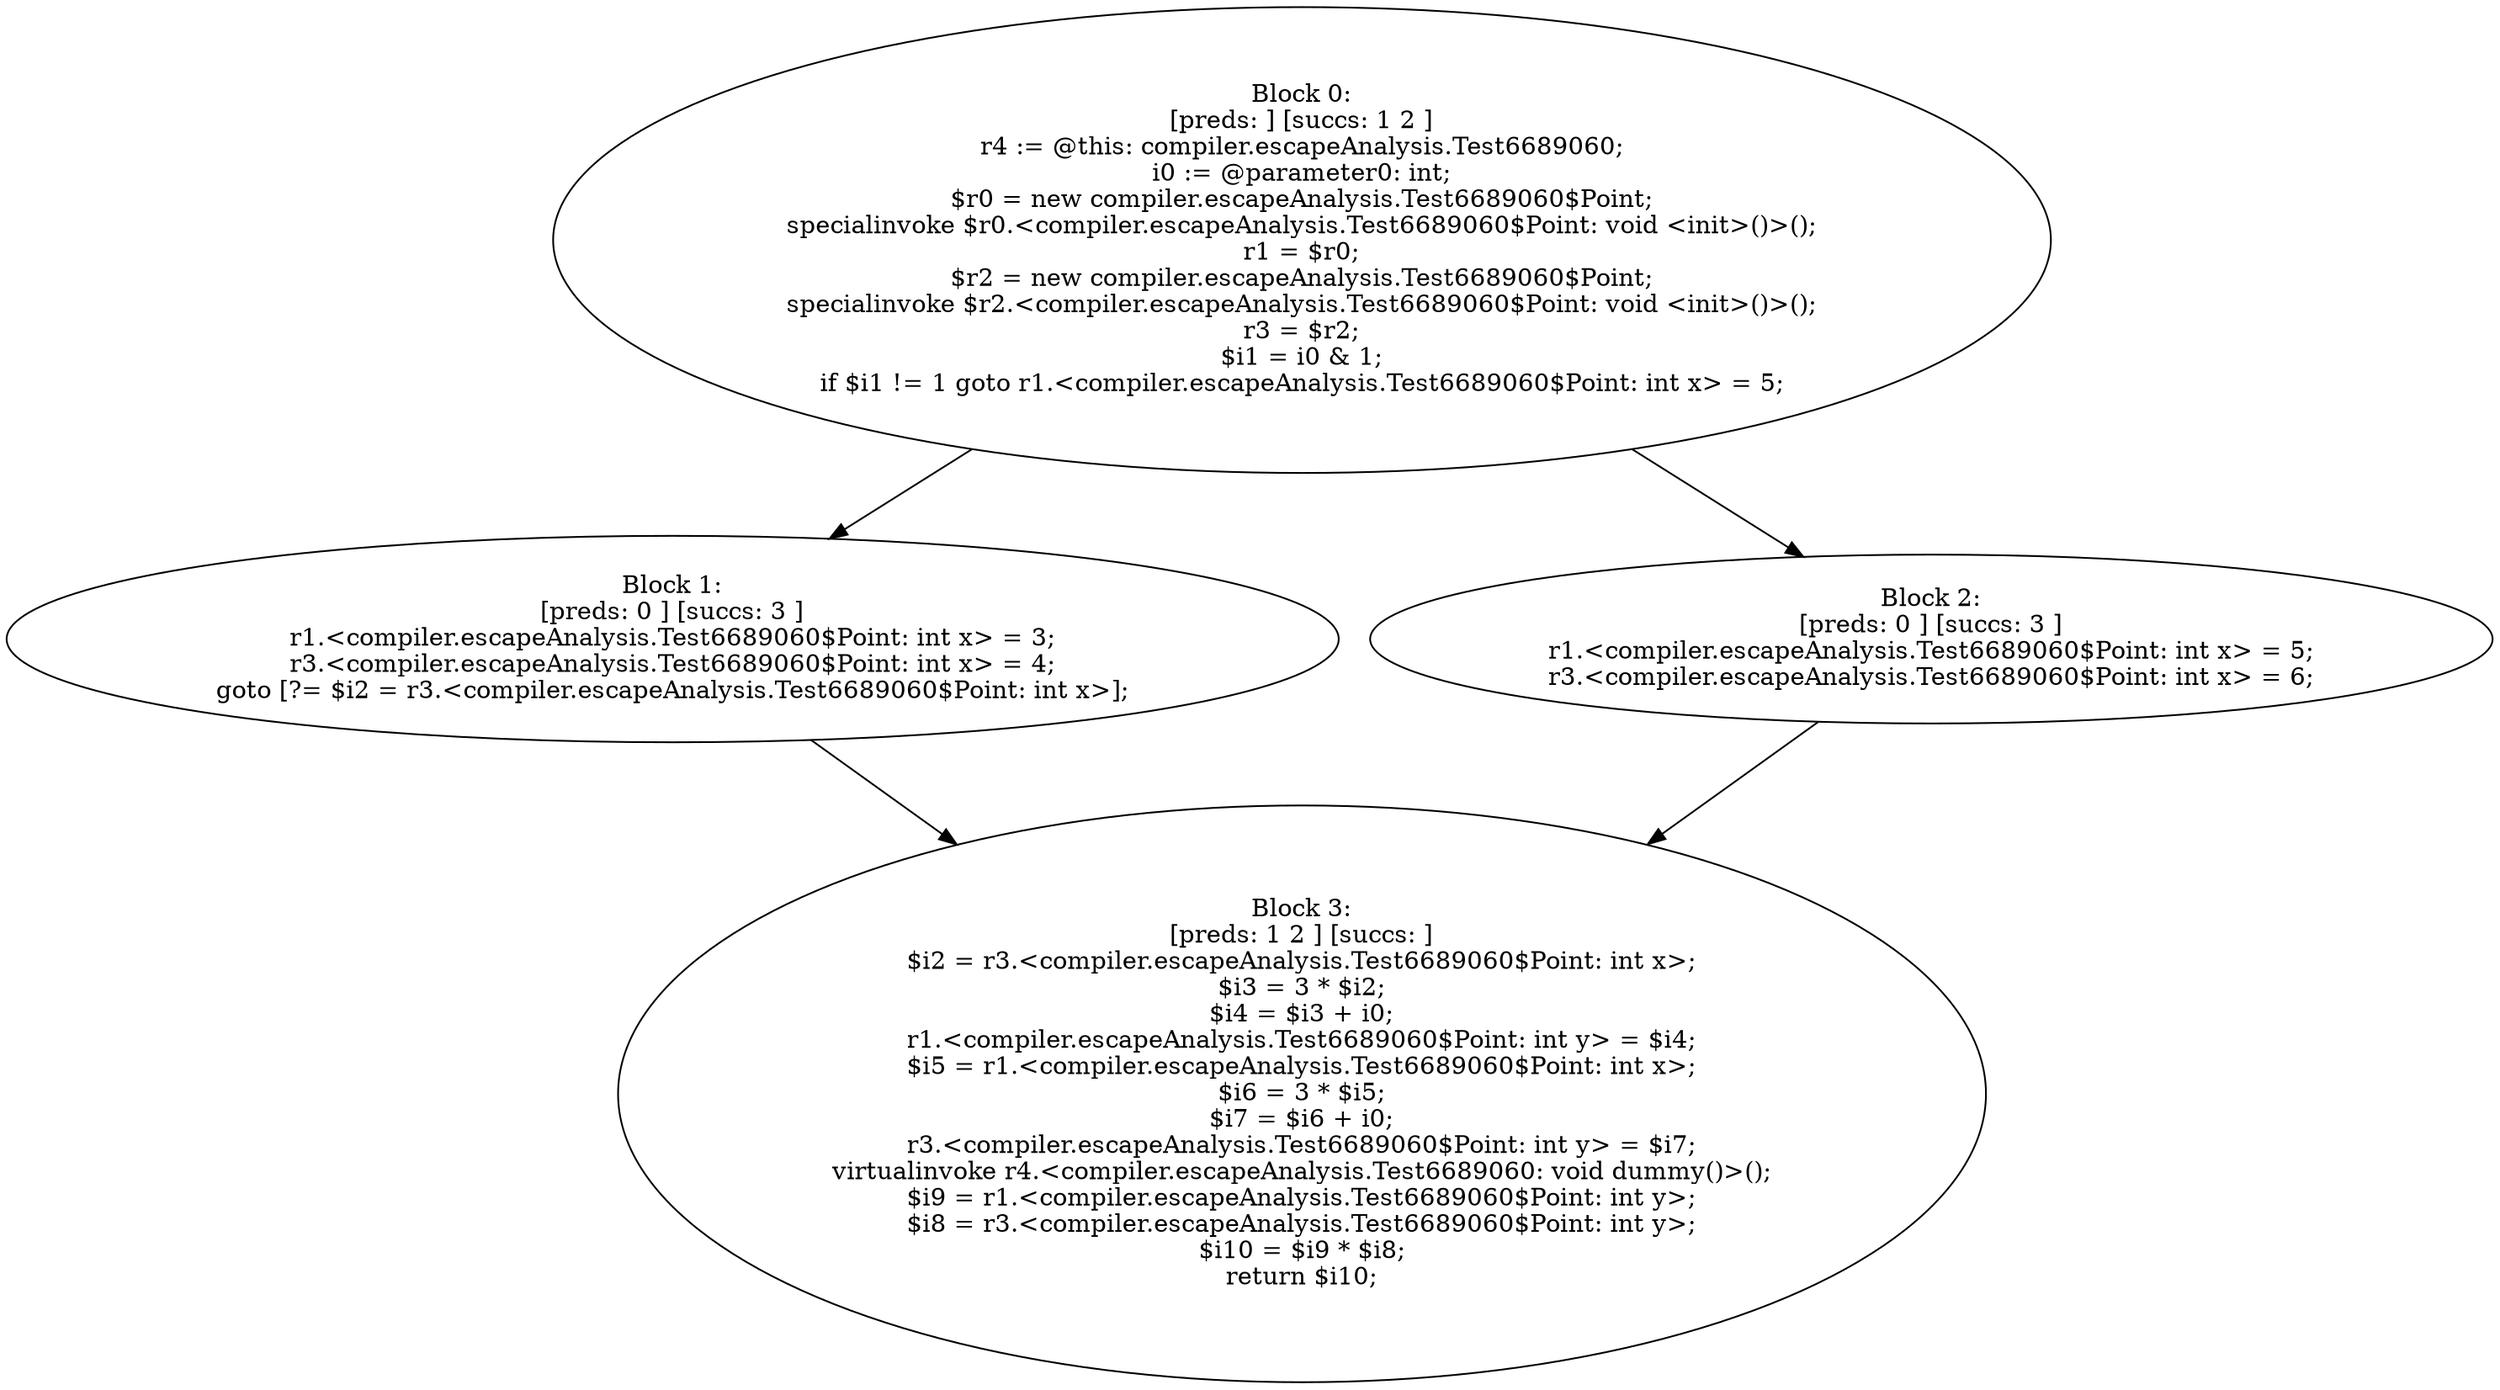 digraph "unitGraph" {
    "Block 0:
[preds: ] [succs: 1 2 ]
r4 := @this: compiler.escapeAnalysis.Test6689060;
i0 := @parameter0: int;
$r0 = new compiler.escapeAnalysis.Test6689060$Point;
specialinvoke $r0.<compiler.escapeAnalysis.Test6689060$Point: void <init>()>();
r1 = $r0;
$r2 = new compiler.escapeAnalysis.Test6689060$Point;
specialinvoke $r2.<compiler.escapeAnalysis.Test6689060$Point: void <init>()>();
r3 = $r2;
$i1 = i0 & 1;
if $i1 != 1 goto r1.<compiler.escapeAnalysis.Test6689060$Point: int x> = 5;
"
    "Block 1:
[preds: 0 ] [succs: 3 ]
r1.<compiler.escapeAnalysis.Test6689060$Point: int x> = 3;
r3.<compiler.escapeAnalysis.Test6689060$Point: int x> = 4;
goto [?= $i2 = r3.<compiler.escapeAnalysis.Test6689060$Point: int x>];
"
    "Block 2:
[preds: 0 ] [succs: 3 ]
r1.<compiler.escapeAnalysis.Test6689060$Point: int x> = 5;
r3.<compiler.escapeAnalysis.Test6689060$Point: int x> = 6;
"
    "Block 3:
[preds: 1 2 ] [succs: ]
$i2 = r3.<compiler.escapeAnalysis.Test6689060$Point: int x>;
$i3 = 3 * $i2;
$i4 = $i3 + i0;
r1.<compiler.escapeAnalysis.Test6689060$Point: int y> = $i4;
$i5 = r1.<compiler.escapeAnalysis.Test6689060$Point: int x>;
$i6 = 3 * $i5;
$i7 = $i6 + i0;
r3.<compiler.escapeAnalysis.Test6689060$Point: int y> = $i7;
virtualinvoke r4.<compiler.escapeAnalysis.Test6689060: void dummy()>();
$i9 = r1.<compiler.escapeAnalysis.Test6689060$Point: int y>;
$i8 = r3.<compiler.escapeAnalysis.Test6689060$Point: int y>;
$i10 = $i9 * $i8;
return $i10;
"
    "Block 0:
[preds: ] [succs: 1 2 ]
r4 := @this: compiler.escapeAnalysis.Test6689060;
i0 := @parameter0: int;
$r0 = new compiler.escapeAnalysis.Test6689060$Point;
specialinvoke $r0.<compiler.escapeAnalysis.Test6689060$Point: void <init>()>();
r1 = $r0;
$r2 = new compiler.escapeAnalysis.Test6689060$Point;
specialinvoke $r2.<compiler.escapeAnalysis.Test6689060$Point: void <init>()>();
r3 = $r2;
$i1 = i0 & 1;
if $i1 != 1 goto r1.<compiler.escapeAnalysis.Test6689060$Point: int x> = 5;
"->"Block 1:
[preds: 0 ] [succs: 3 ]
r1.<compiler.escapeAnalysis.Test6689060$Point: int x> = 3;
r3.<compiler.escapeAnalysis.Test6689060$Point: int x> = 4;
goto [?= $i2 = r3.<compiler.escapeAnalysis.Test6689060$Point: int x>];
";
    "Block 0:
[preds: ] [succs: 1 2 ]
r4 := @this: compiler.escapeAnalysis.Test6689060;
i0 := @parameter0: int;
$r0 = new compiler.escapeAnalysis.Test6689060$Point;
specialinvoke $r0.<compiler.escapeAnalysis.Test6689060$Point: void <init>()>();
r1 = $r0;
$r2 = new compiler.escapeAnalysis.Test6689060$Point;
specialinvoke $r2.<compiler.escapeAnalysis.Test6689060$Point: void <init>()>();
r3 = $r2;
$i1 = i0 & 1;
if $i1 != 1 goto r1.<compiler.escapeAnalysis.Test6689060$Point: int x> = 5;
"->"Block 2:
[preds: 0 ] [succs: 3 ]
r1.<compiler.escapeAnalysis.Test6689060$Point: int x> = 5;
r3.<compiler.escapeAnalysis.Test6689060$Point: int x> = 6;
";
    "Block 1:
[preds: 0 ] [succs: 3 ]
r1.<compiler.escapeAnalysis.Test6689060$Point: int x> = 3;
r3.<compiler.escapeAnalysis.Test6689060$Point: int x> = 4;
goto [?= $i2 = r3.<compiler.escapeAnalysis.Test6689060$Point: int x>];
"->"Block 3:
[preds: 1 2 ] [succs: ]
$i2 = r3.<compiler.escapeAnalysis.Test6689060$Point: int x>;
$i3 = 3 * $i2;
$i4 = $i3 + i0;
r1.<compiler.escapeAnalysis.Test6689060$Point: int y> = $i4;
$i5 = r1.<compiler.escapeAnalysis.Test6689060$Point: int x>;
$i6 = 3 * $i5;
$i7 = $i6 + i0;
r3.<compiler.escapeAnalysis.Test6689060$Point: int y> = $i7;
virtualinvoke r4.<compiler.escapeAnalysis.Test6689060: void dummy()>();
$i9 = r1.<compiler.escapeAnalysis.Test6689060$Point: int y>;
$i8 = r3.<compiler.escapeAnalysis.Test6689060$Point: int y>;
$i10 = $i9 * $i8;
return $i10;
";
    "Block 2:
[preds: 0 ] [succs: 3 ]
r1.<compiler.escapeAnalysis.Test6689060$Point: int x> = 5;
r3.<compiler.escapeAnalysis.Test6689060$Point: int x> = 6;
"->"Block 3:
[preds: 1 2 ] [succs: ]
$i2 = r3.<compiler.escapeAnalysis.Test6689060$Point: int x>;
$i3 = 3 * $i2;
$i4 = $i3 + i0;
r1.<compiler.escapeAnalysis.Test6689060$Point: int y> = $i4;
$i5 = r1.<compiler.escapeAnalysis.Test6689060$Point: int x>;
$i6 = 3 * $i5;
$i7 = $i6 + i0;
r3.<compiler.escapeAnalysis.Test6689060$Point: int y> = $i7;
virtualinvoke r4.<compiler.escapeAnalysis.Test6689060: void dummy()>();
$i9 = r1.<compiler.escapeAnalysis.Test6689060$Point: int y>;
$i8 = r3.<compiler.escapeAnalysis.Test6689060$Point: int y>;
$i10 = $i9 * $i8;
return $i10;
";
}

